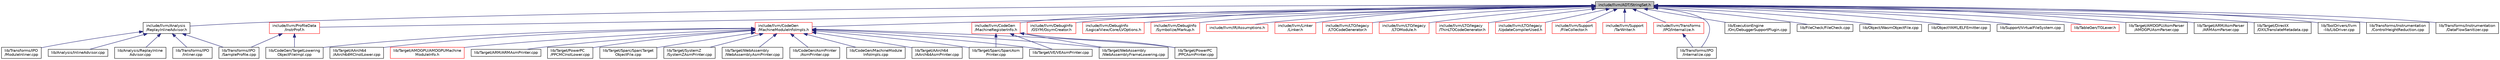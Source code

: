digraph "include/llvm/ADT/StringSet.h"
{
 // LATEX_PDF_SIZE
  bgcolor="transparent";
  edge [fontname="Helvetica",fontsize="10",labelfontname="Helvetica",labelfontsize="10"];
  node [fontname="Helvetica",fontsize="10",shape=record];
  Node1 [label="include/llvm/ADT/StringSet.h",height=0.2,width=0.4,color="black", fillcolor="grey75", style="filled", fontcolor="black",tooltip=" "];
  Node1 -> Node2 [dir="back",color="midnightblue",fontsize="10",style="solid",fontname="Helvetica"];
  Node2 [label="include/llvm/Analysis\l/ReplayInlineAdvisor.h",height=0.2,width=0.4,color="black",URL="$ReplayInlineAdvisor_8h.html",tooltip=" "];
  Node2 -> Node3 [dir="back",color="midnightblue",fontsize="10",style="solid",fontname="Helvetica"];
  Node3 [label="lib/Analysis/InlineAdvisor.cpp",height=0.2,width=0.4,color="black",URL="$InlineAdvisor_8cpp.html",tooltip=" "];
  Node2 -> Node4 [dir="back",color="midnightblue",fontsize="10",style="solid",fontname="Helvetica"];
  Node4 [label="lib/Analysis/ReplayInline\lAdvisor.cpp",height=0.2,width=0.4,color="black",URL="$ReplayInlineAdvisor_8cpp.html",tooltip=" "];
  Node2 -> Node5 [dir="back",color="midnightblue",fontsize="10",style="solid",fontname="Helvetica"];
  Node5 [label="lib/Transforms/IPO\l/Inliner.cpp",height=0.2,width=0.4,color="black",URL="$Inliner_8cpp.html",tooltip=" "];
  Node2 -> Node6 [dir="back",color="midnightblue",fontsize="10",style="solid",fontname="Helvetica"];
  Node6 [label="lib/Transforms/IPO\l/ModuleInliner.cpp",height=0.2,width=0.4,color="black",URL="$ModuleInliner_8cpp.html",tooltip=" "];
  Node2 -> Node7 [dir="back",color="midnightblue",fontsize="10",style="solid",fontname="Helvetica"];
  Node7 [label="lib/Transforms/IPO\l/SampleProfile.cpp",height=0.2,width=0.4,color="black",URL="$SampleProfile_8cpp.html",tooltip=" "];
  Node1 -> Node8 [dir="back",color="midnightblue",fontsize="10",style="solid",fontname="Helvetica"];
  Node8 [label="include/llvm/CodeGen\l/MachineModuleInfoImpls.h",height=0.2,width=0.4,color="red",URL="$MachineModuleInfoImpls_8h.html",tooltip=" "];
  Node8 -> Node9 [dir="back",color="midnightblue",fontsize="10",style="solid",fontname="Helvetica"];
  Node9 [label="lib/CodeGen/AsmPrinter\l/AsmPrinter.cpp",height=0.2,width=0.4,color="black",URL="$AsmPrinter_8cpp.html",tooltip=" "];
  Node8 -> Node10 [dir="back",color="midnightblue",fontsize="10",style="solid",fontname="Helvetica"];
  Node10 [label="lib/CodeGen/MachineModule\lInfoImpls.cpp",height=0.2,width=0.4,color="black",URL="$MachineModuleInfoImpls_8cpp.html",tooltip=" "];
  Node8 -> Node11 [dir="back",color="midnightblue",fontsize="10",style="solid",fontname="Helvetica"];
  Node11 [label="lib/CodeGen/TargetLowering\lObjectFileImpl.cpp",height=0.2,width=0.4,color="black",URL="$TargetLoweringObjectFileImpl_8cpp.html",tooltip=" "];
  Node8 -> Node12 [dir="back",color="midnightblue",fontsize="10",style="solid",fontname="Helvetica"];
  Node12 [label="lib/Target/AArch64\l/AArch64AsmPrinter.cpp",height=0.2,width=0.4,color="black",URL="$AArch64AsmPrinter_8cpp.html",tooltip=" "];
  Node8 -> Node13 [dir="back",color="midnightblue",fontsize="10",style="solid",fontname="Helvetica"];
  Node13 [label="lib/Target/AArch64\l/AArch64MCInstLower.cpp",height=0.2,width=0.4,color="black",URL="$AArch64MCInstLower_8cpp.html",tooltip=" "];
  Node8 -> Node14 [dir="back",color="midnightblue",fontsize="10",style="solid",fontname="Helvetica"];
  Node14 [label="lib/Target/AMDGPU/AMDGPUMachine\lModuleInfo.h",height=0.2,width=0.4,color="red",URL="$AMDGPUMachineModuleInfo_8h.html",tooltip=" "];
  Node8 -> Node17 [dir="back",color="midnightblue",fontsize="10",style="solid",fontname="Helvetica"];
  Node17 [label="lib/Target/ARM/ARMAsmPrinter.cpp",height=0.2,width=0.4,color="black",URL="$ARMAsmPrinter_8cpp.html",tooltip=" "];
  Node8 -> Node18 [dir="back",color="midnightblue",fontsize="10",style="solid",fontname="Helvetica"];
  Node18 [label="lib/Target/PowerPC\l/PPCAsmPrinter.cpp",height=0.2,width=0.4,color="black",URL="$PPCAsmPrinter_8cpp.html",tooltip=" "];
  Node8 -> Node19 [dir="back",color="midnightblue",fontsize="10",style="solid",fontname="Helvetica"];
  Node19 [label="lib/Target/PowerPC\l/PPCMCInstLower.cpp",height=0.2,width=0.4,color="black",URL="$PPCMCInstLower_8cpp.html",tooltip=" "];
  Node8 -> Node20 [dir="back",color="midnightblue",fontsize="10",style="solid",fontname="Helvetica"];
  Node20 [label="lib/Target/Sparc/SparcAsm\lPrinter.cpp",height=0.2,width=0.4,color="black",URL="$SparcAsmPrinter_8cpp.html",tooltip=" "];
  Node8 -> Node21 [dir="back",color="midnightblue",fontsize="10",style="solid",fontname="Helvetica"];
  Node21 [label="lib/Target/Sparc/SparcTarget\lObjectFile.cpp",height=0.2,width=0.4,color="black",URL="$SparcTargetObjectFile_8cpp.html",tooltip=" "];
  Node8 -> Node22 [dir="back",color="midnightblue",fontsize="10",style="solid",fontname="Helvetica"];
  Node22 [label="lib/Target/SystemZ\l/SystemZAsmPrinter.cpp",height=0.2,width=0.4,color="black",URL="$SystemZAsmPrinter_8cpp.html",tooltip=" "];
  Node8 -> Node23 [dir="back",color="midnightblue",fontsize="10",style="solid",fontname="Helvetica"];
  Node23 [label="lib/Target/VE/VEAsmPrinter.cpp",height=0.2,width=0.4,color="black",URL="$VEAsmPrinter_8cpp.html",tooltip=" "];
  Node8 -> Node24 [dir="back",color="midnightblue",fontsize="10",style="solid",fontname="Helvetica"];
  Node24 [label="lib/Target/WebAssembly\l/WebAssemblyAsmPrinter.cpp",height=0.2,width=0.4,color="black",URL="$WebAssemblyAsmPrinter_8cpp.html",tooltip=" "];
  Node8 -> Node25 [dir="back",color="midnightblue",fontsize="10",style="solid",fontname="Helvetica"];
  Node25 [label="lib/Target/WebAssembly\l/WebAssemblyFrameLowering.cpp",height=0.2,width=0.4,color="black",URL="$WebAssemblyFrameLowering_8cpp.html",tooltip=" "];
  Node1 -> Node30 [dir="back",color="midnightblue",fontsize="10",style="solid",fontname="Helvetica"];
  Node30 [label="include/llvm/CodeGen\l/MachineRegisterInfo.h",height=0.2,width=0.4,color="red",URL="$MachineRegisterInfo_8h.html",tooltip=" "];
  Node30 -> Node18 [dir="back",color="midnightblue",fontsize="10",style="solid",fontname="Helvetica"];
  Node30 -> Node20 [dir="back",color="midnightblue",fontsize="10",style="solid",fontname="Helvetica"];
  Node30 -> Node23 [dir="back",color="midnightblue",fontsize="10",style="solid",fontname="Helvetica"];
  Node30 -> Node25 [dir="back",color="midnightblue",fontsize="10",style="solid",fontname="Helvetica"];
  Node1 -> Node984 [dir="back",color="midnightblue",fontsize="10",style="solid",fontname="Helvetica"];
  Node984 [label="include/llvm/DebugInfo\l/GSYM/GsymCreator.h",height=0.2,width=0.4,color="red",URL="$GsymCreator_8h.html",tooltip=" "];
  Node1 -> Node989 [dir="back",color="midnightblue",fontsize="10",style="solid",fontname="Helvetica"];
  Node989 [label="include/llvm/DebugInfo\l/LogicalView/Core/LVOptions.h",height=0.2,width=0.4,color="red",URL="$LVOptions_8h.html",tooltip=" "];
  Node1 -> Node1009 [dir="back",color="midnightblue",fontsize="10",style="solid",fontname="Helvetica"];
  Node1009 [label="include/llvm/DebugInfo\l/Symbolize/Markup.h",height=0.2,width=0.4,color="red",URL="$Markup_8h.html",tooltip=" "];
  Node1 -> Node1013 [dir="back",color="midnightblue",fontsize="10",style="solid",fontname="Helvetica"];
  Node1013 [label="include/llvm/IR/Assumptions.h",height=0.2,width=0.4,color="red",URL="$Assumptions_8h.html",tooltip=" "];
  Node1 -> Node1017 [dir="back",color="midnightblue",fontsize="10",style="solid",fontname="Helvetica"];
  Node1017 [label="include/llvm/Linker\l/Linker.h",height=0.2,width=0.4,color="red",URL="$Linker_2Linker_8h.html",tooltip=" "];
  Node1 -> Node1020 [dir="back",color="midnightblue",fontsize="10",style="solid",fontname="Helvetica"];
  Node1020 [label="include/llvm/LTO/legacy\l/LTOCodeGenerator.h",height=0.2,width=0.4,color="red",URL="$LTOCodeGenerator_8h.html",tooltip=" "];
  Node1 -> Node1021 [dir="back",color="midnightblue",fontsize="10",style="solid",fontname="Helvetica"];
  Node1021 [label="include/llvm/LTO/legacy\l/LTOModule.h",height=0.2,width=0.4,color="red",URL="$LTOModule_8h.html",tooltip=" "];
  Node1 -> Node1023 [dir="back",color="midnightblue",fontsize="10",style="solid",fontname="Helvetica"];
  Node1023 [label="include/llvm/LTO/legacy\l/ThinLTOCodeGenerator.h",height=0.2,width=0.4,color="red",URL="$ThinLTOCodeGenerator_8h.html",tooltip=" "];
  Node1 -> Node1025 [dir="back",color="midnightblue",fontsize="10",style="solid",fontname="Helvetica"];
  Node1025 [label="include/llvm/LTO/legacy\l/UpdateCompilerUsed.h",height=0.2,width=0.4,color="red",URL="$UpdateCompilerUsed_8h.html",tooltip=" "];
  Node1 -> Node1027 [dir="back",color="midnightblue",fontsize="10",style="solid",fontname="Helvetica"];
  Node1027 [label="include/llvm/ProfileData\l/InstrProf.h",height=0.2,width=0.4,color="red",URL="$InstrProf_8h.html",tooltip=" "];
  Node1027 -> Node11 [dir="back",color="midnightblue",fontsize="10",style="solid",fontname="Helvetica"];
  Node1027 -> Node7 [dir="back",color="midnightblue",fontsize="10",style="solid",fontname="Helvetica"];
  Node1 -> Node1068 [dir="back",color="midnightblue",fontsize="10",style="solid",fontname="Helvetica"];
  Node1068 [label="include/llvm/Support\l/FileCollector.h",height=0.2,width=0.4,color="red",URL="$FileCollector_8h.html",tooltip=" "];
  Node1 -> Node1070 [dir="back",color="midnightblue",fontsize="10",style="solid",fontname="Helvetica"];
  Node1070 [label="include/llvm/Support\l/TarWriter.h",height=0.2,width=0.4,color="red",URL="$TarWriter_8h.html",tooltip=" "];
  Node1 -> Node1072 [dir="back",color="midnightblue",fontsize="10",style="solid",fontname="Helvetica"];
  Node1072 [label="include/llvm/Transforms\l/IPO/Internalize.h",height=0.2,width=0.4,color="red",URL="$Internalize_8h.html",tooltip=" "];
  Node1072 -> Node1074 [dir="back",color="midnightblue",fontsize="10",style="solid",fontname="Helvetica"];
  Node1074 [label="lib/Transforms/IPO\l/Internalize.cpp",height=0.2,width=0.4,color="black",URL="$Internalize_8cpp.html",tooltip=" "];
  Node1 -> Node1075 [dir="back",color="midnightblue",fontsize="10",style="solid",fontname="Helvetica"];
  Node1075 [label="lib/ExecutionEngine\l/Orc/DebuggerSupportPlugin.cpp",height=0.2,width=0.4,color="black",URL="$DebuggerSupportPlugin_8cpp.html",tooltip=" "];
  Node1 -> Node1076 [dir="back",color="midnightblue",fontsize="10",style="solid",fontname="Helvetica"];
  Node1076 [label="lib/FileCheck/FileCheck.cpp",height=0.2,width=0.4,color="black",URL="$FileCheck_8cpp.html",tooltip=" "];
  Node1 -> Node1077 [dir="back",color="midnightblue",fontsize="10",style="solid",fontname="Helvetica"];
  Node1077 [label="lib/Object/WasmObjectFile.cpp",height=0.2,width=0.4,color="black",URL="$WasmObjectFile_8cpp.html",tooltip=" "];
  Node1 -> Node1078 [dir="back",color="midnightblue",fontsize="10",style="solid",fontname="Helvetica"];
  Node1078 [label="lib/ObjectYAML/ELFEmitter.cpp",height=0.2,width=0.4,color="black",URL="$ELFEmitter_8cpp.html",tooltip=" "];
  Node1 -> Node1079 [dir="back",color="midnightblue",fontsize="10",style="solid",fontname="Helvetica"];
  Node1079 [label="lib/Support/VirtualFileSystem.cpp",height=0.2,width=0.4,color="black",URL="$VirtualFileSystem_8cpp.html",tooltip=" "];
  Node1 -> Node1080 [dir="back",color="midnightblue",fontsize="10",style="solid",fontname="Helvetica"];
  Node1080 [label="lib/TableGen/TGLexer.h",height=0.2,width=0.4,color="red",URL="$TGLexer_8h.html",tooltip=" "];
  Node1 -> Node359 [dir="back",color="midnightblue",fontsize="10",style="solid",fontname="Helvetica"];
  Node359 [label="lib/Target/AMDGPU/AsmParser\l/AMDGPUAsmParser.cpp",height=0.2,width=0.4,color="black",URL="$AMDGPUAsmParser_8cpp.html",tooltip=" "];
  Node1 -> Node442 [dir="back",color="midnightblue",fontsize="10",style="solid",fontname="Helvetica"];
  Node442 [label="lib/Target/ARM/AsmParser\l/ARMAsmParser.cpp",height=0.2,width=0.4,color="black",URL="$ARMAsmParser_8cpp.html",tooltip=" "];
  Node1 -> Node1086 [dir="back",color="midnightblue",fontsize="10",style="solid",fontname="Helvetica"];
  Node1086 [label="lib/Target/DirectX\l/DXILTranslateMetadata.cpp",height=0.2,width=0.4,color="black",URL="$DXILTranslateMetadata_8cpp.html",tooltip=" "];
  Node1 -> Node1087 [dir="back",color="midnightblue",fontsize="10",style="solid",fontname="Helvetica"];
  Node1087 [label="lib/ToolDrivers/llvm\l-lib/LibDriver.cpp",height=0.2,width=0.4,color="black",URL="$LibDriver_8cpp.html",tooltip=" "];
  Node1 -> Node1088 [dir="back",color="midnightblue",fontsize="10",style="solid",fontname="Helvetica"];
  Node1088 [label="lib/Transforms/Instrumentation\l/ControlHeightReduction.cpp",height=0.2,width=0.4,color="black",URL="$ControlHeightReduction_8cpp.html",tooltip=" "];
  Node1 -> Node1089 [dir="back",color="midnightblue",fontsize="10",style="solid",fontname="Helvetica"];
  Node1089 [label="lib/Transforms/Instrumentation\l/DataFlowSanitizer.cpp",height=0.2,width=0.4,color="black",URL="$DataFlowSanitizer_8cpp.html",tooltip=" "];
  Node1 -> Node1074 [dir="back",color="midnightblue",fontsize="10",style="solid",fontname="Helvetica"];
}
